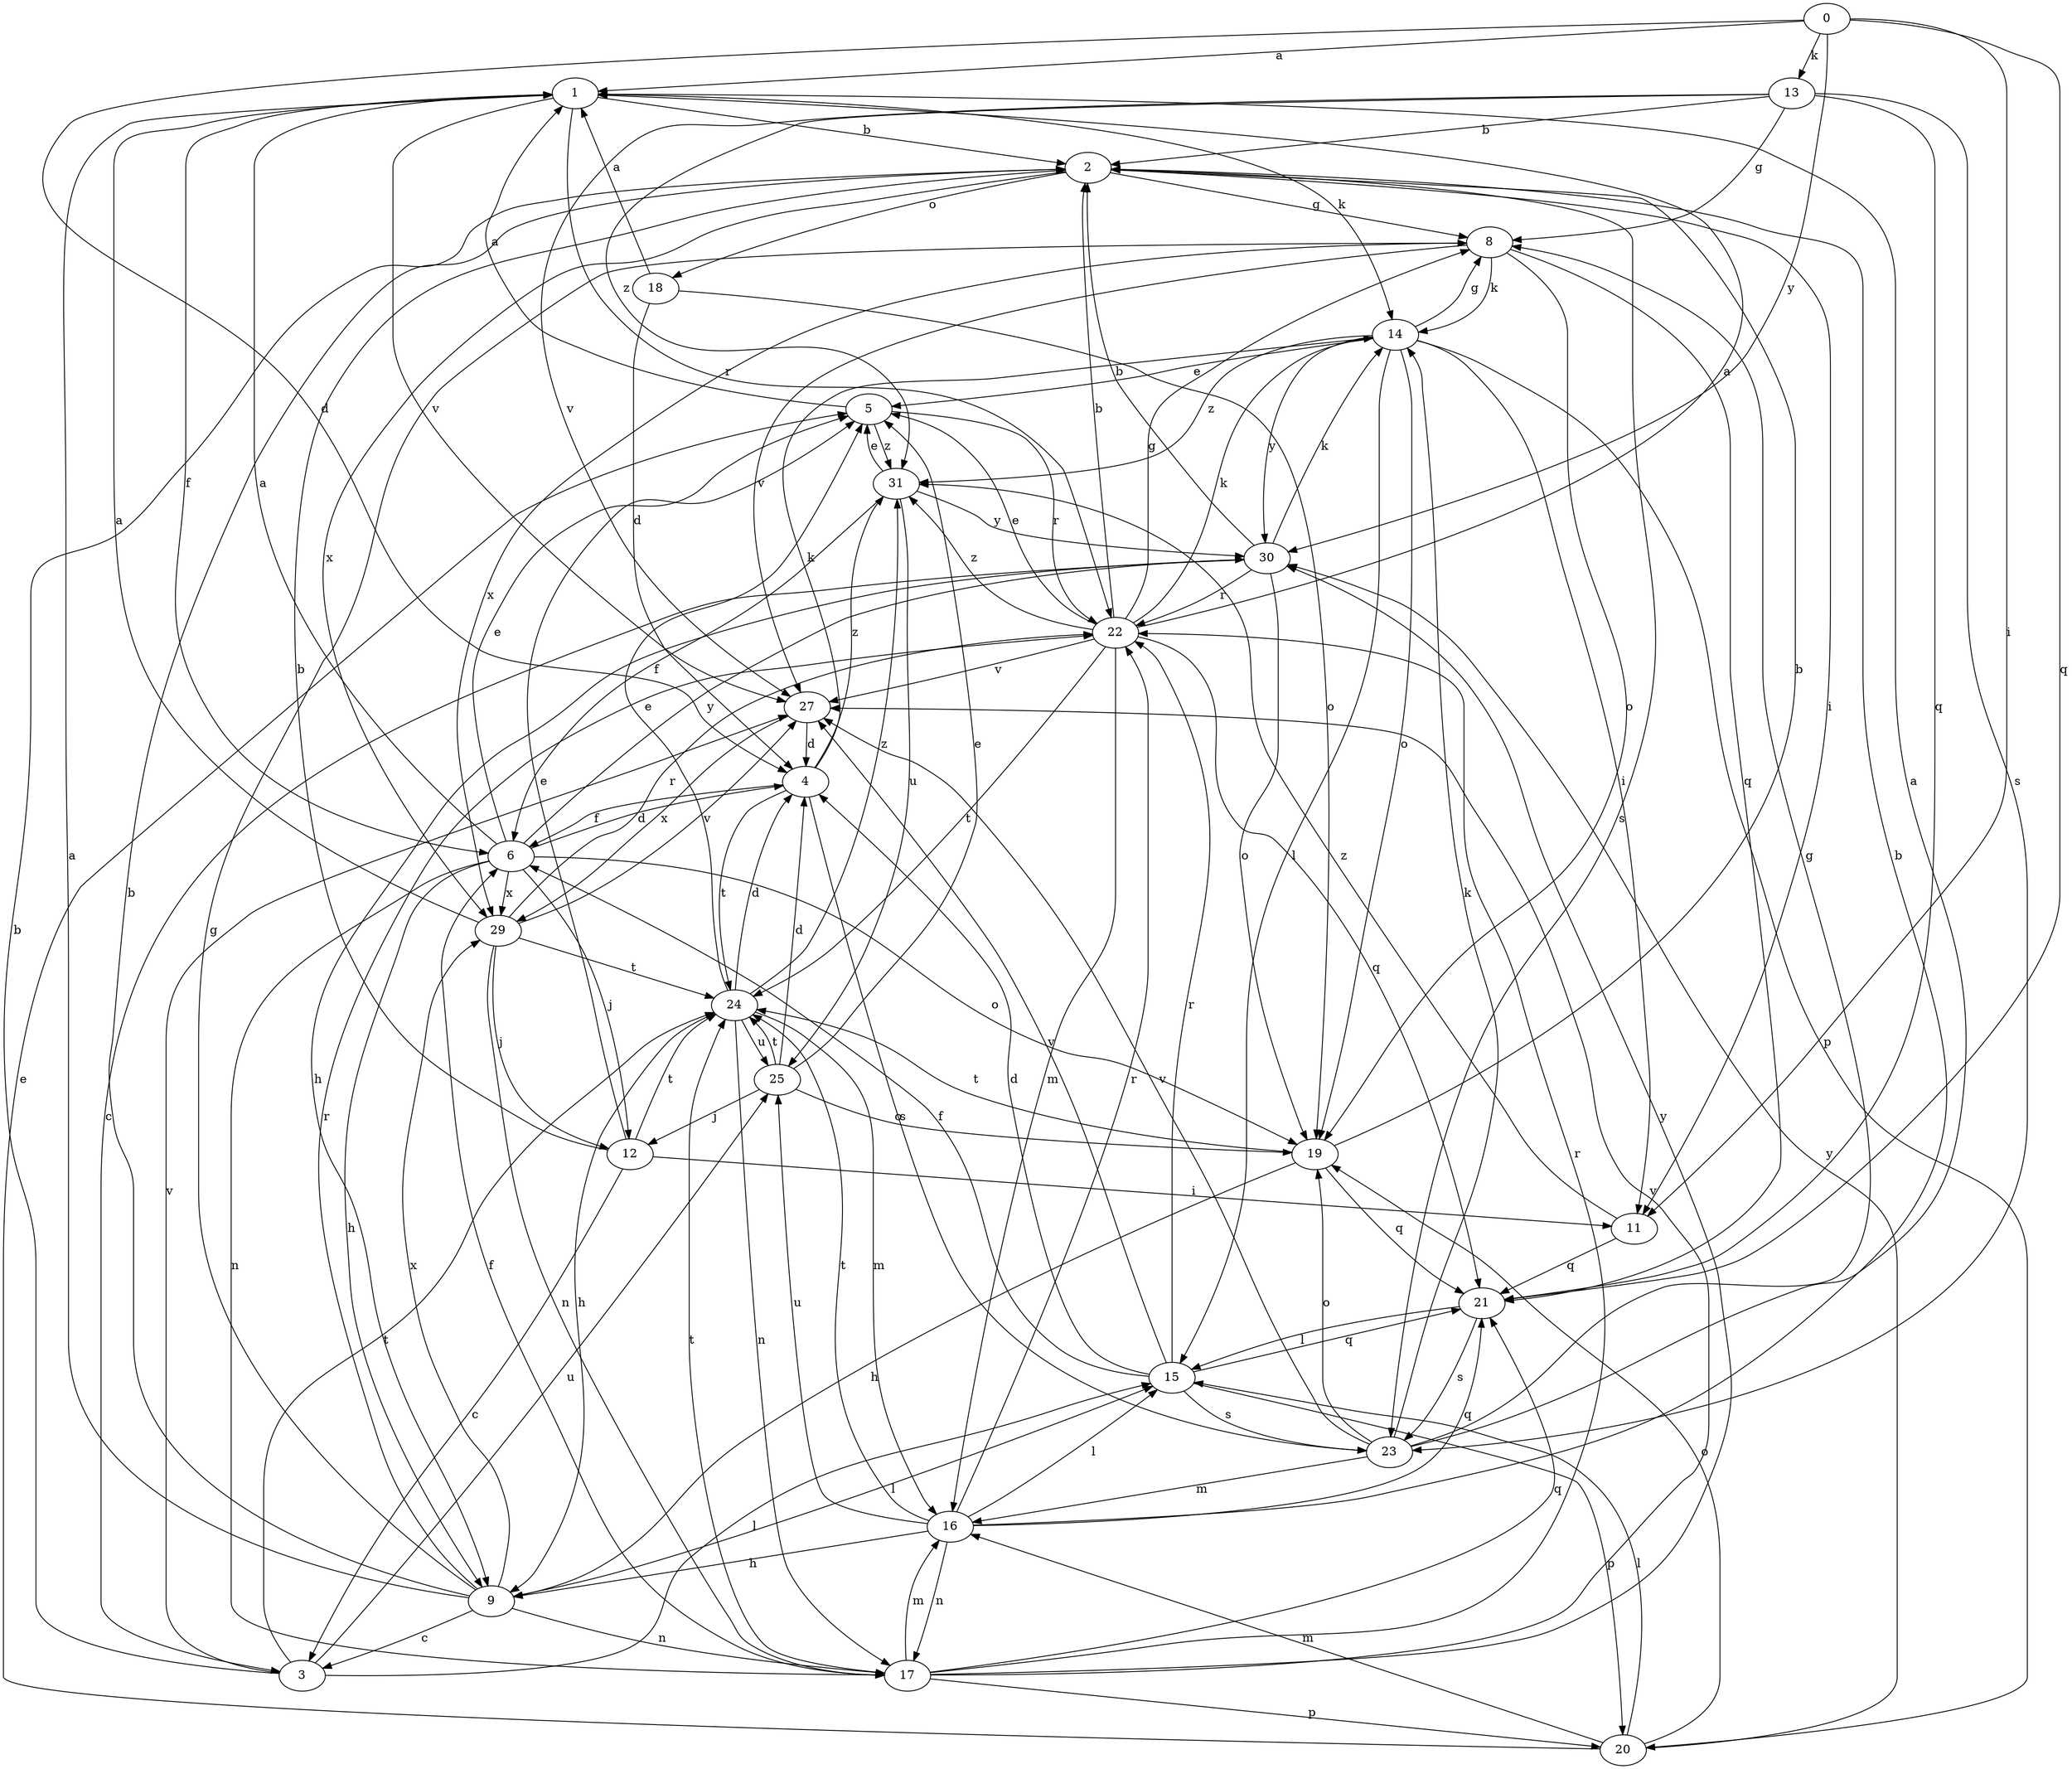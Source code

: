strict digraph  {
0;
1;
2;
3;
4;
5;
6;
8;
9;
11;
12;
13;
14;
15;
16;
17;
18;
19;
20;
21;
22;
23;
24;
25;
27;
29;
30;
31;
0 -> 1  [label=a];
0 -> 4  [label=d];
0 -> 11  [label=i];
0 -> 13  [label=k];
0 -> 21  [label=q];
0 -> 30  [label=y];
1 -> 2  [label=b];
1 -> 6  [label=f];
1 -> 14  [label=k];
1 -> 22  [label=r];
1 -> 27  [label=v];
2 -> 8  [label=g];
2 -> 11  [label=i];
2 -> 18  [label=o];
2 -> 23  [label=s];
2 -> 29  [label=x];
3 -> 2  [label=b];
3 -> 15  [label=l];
3 -> 24  [label=t];
3 -> 25  [label=u];
3 -> 27  [label=v];
4 -> 6  [label=f];
4 -> 14  [label=k];
4 -> 23  [label=s];
4 -> 24  [label=t];
4 -> 31  [label=z];
5 -> 1  [label=a];
5 -> 22  [label=r];
5 -> 31  [label=z];
6 -> 1  [label=a];
6 -> 4  [label=d];
6 -> 5  [label=e];
6 -> 9  [label=h];
6 -> 12  [label=j];
6 -> 17  [label=n];
6 -> 19  [label=o];
6 -> 29  [label=x];
6 -> 30  [label=y];
8 -> 14  [label=k];
8 -> 19  [label=o];
8 -> 21  [label=q];
8 -> 27  [label=v];
8 -> 29  [label=x];
9 -> 1  [label=a];
9 -> 2  [label=b];
9 -> 3  [label=c];
9 -> 8  [label=g];
9 -> 15  [label=l];
9 -> 17  [label=n];
9 -> 22  [label=r];
9 -> 29  [label=x];
11 -> 21  [label=q];
11 -> 31  [label=z];
12 -> 2  [label=b];
12 -> 3  [label=c];
12 -> 5  [label=e];
12 -> 11  [label=i];
12 -> 24  [label=t];
13 -> 2  [label=b];
13 -> 8  [label=g];
13 -> 21  [label=q];
13 -> 23  [label=s];
13 -> 27  [label=v];
13 -> 31  [label=z];
14 -> 5  [label=e];
14 -> 8  [label=g];
14 -> 11  [label=i];
14 -> 15  [label=l];
14 -> 19  [label=o];
14 -> 20  [label=p];
14 -> 30  [label=y];
14 -> 31  [label=z];
15 -> 4  [label=d];
15 -> 6  [label=f];
15 -> 20  [label=p];
15 -> 21  [label=q];
15 -> 22  [label=r];
15 -> 23  [label=s];
15 -> 27  [label=v];
16 -> 2  [label=b];
16 -> 9  [label=h];
16 -> 15  [label=l];
16 -> 17  [label=n];
16 -> 21  [label=q];
16 -> 22  [label=r];
16 -> 24  [label=t];
16 -> 25  [label=u];
17 -> 6  [label=f];
17 -> 16  [label=m];
17 -> 20  [label=p];
17 -> 21  [label=q];
17 -> 22  [label=r];
17 -> 24  [label=t];
17 -> 27  [label=v];
17 -> 30  [label=y];
18 -> 1  [label=a];
18 -> 4  [label=d];
18 -> 19  [label=o];
19 -> 2  [label=b];
19 -> 9  [label=h];
19 -> 21  [label=q];
19 -> 24  [label=t];
20 -> 5  [label=e];
20 -> 15  [label=l];
20 -> 16  [label=m];
20 -> 19  [label=o];
20 -> 30  [label=y];
21 -> 15  [label=l];
21 -> 23  [label=s];
22 -> 1  [label=a];
22 -> 2  [label=b];
22 -> 5  [label=e];
22 -> 8  [label=g];
22 -> 14  [label=k];
22 -> 16  [label=m];
22 -> 21  [label=q];
22 -> 24  [label=t];
22 -> 27  [label=v];
22 -> 31  [label=z];
23 -> 1  [label=a];
23 -> 8  [label=g];
23 -> 14  [label=k];
23 -> 16  [label=m];
23 -> 19  [label=o];
23 -> 27  [label=v];
24 -> 4  [label=d];
24 -> 5  [label=e];
24 -> 9  [label=h];
24 -> 16  [label=m];
24 -> 17  [label=n];
24 -> 25  [label=u];
24 -> 31  [label=z];
25 -> 4  [label=d];
25 -> 5  [label=e];
25 -> 12  [label=j];
25 -> 19  [label=o];
25 -> 24  [label=t];
27 -> 4  [label=d];
27 -> 29  [label=x];
29 -> 1  [label=a];
29 -> 12  [label=j];
29 -> 17  [label=n];
29 -> 22  [label=r];
29 -> 24  [label=t];
29 -> 27  [label=v];
30 -> 2  [label=b];
30 -> 3  [label=c];
30 -> 9  [label=h];
30 -> 14  [label=k];
30 -> 19  [label=o];
30 -> 22  [label=r];
31 -> 5  [label=e];
31 -> 6  [label=f];
31 -> 25  [label=u];
31 -> 30  [label=y];
}
